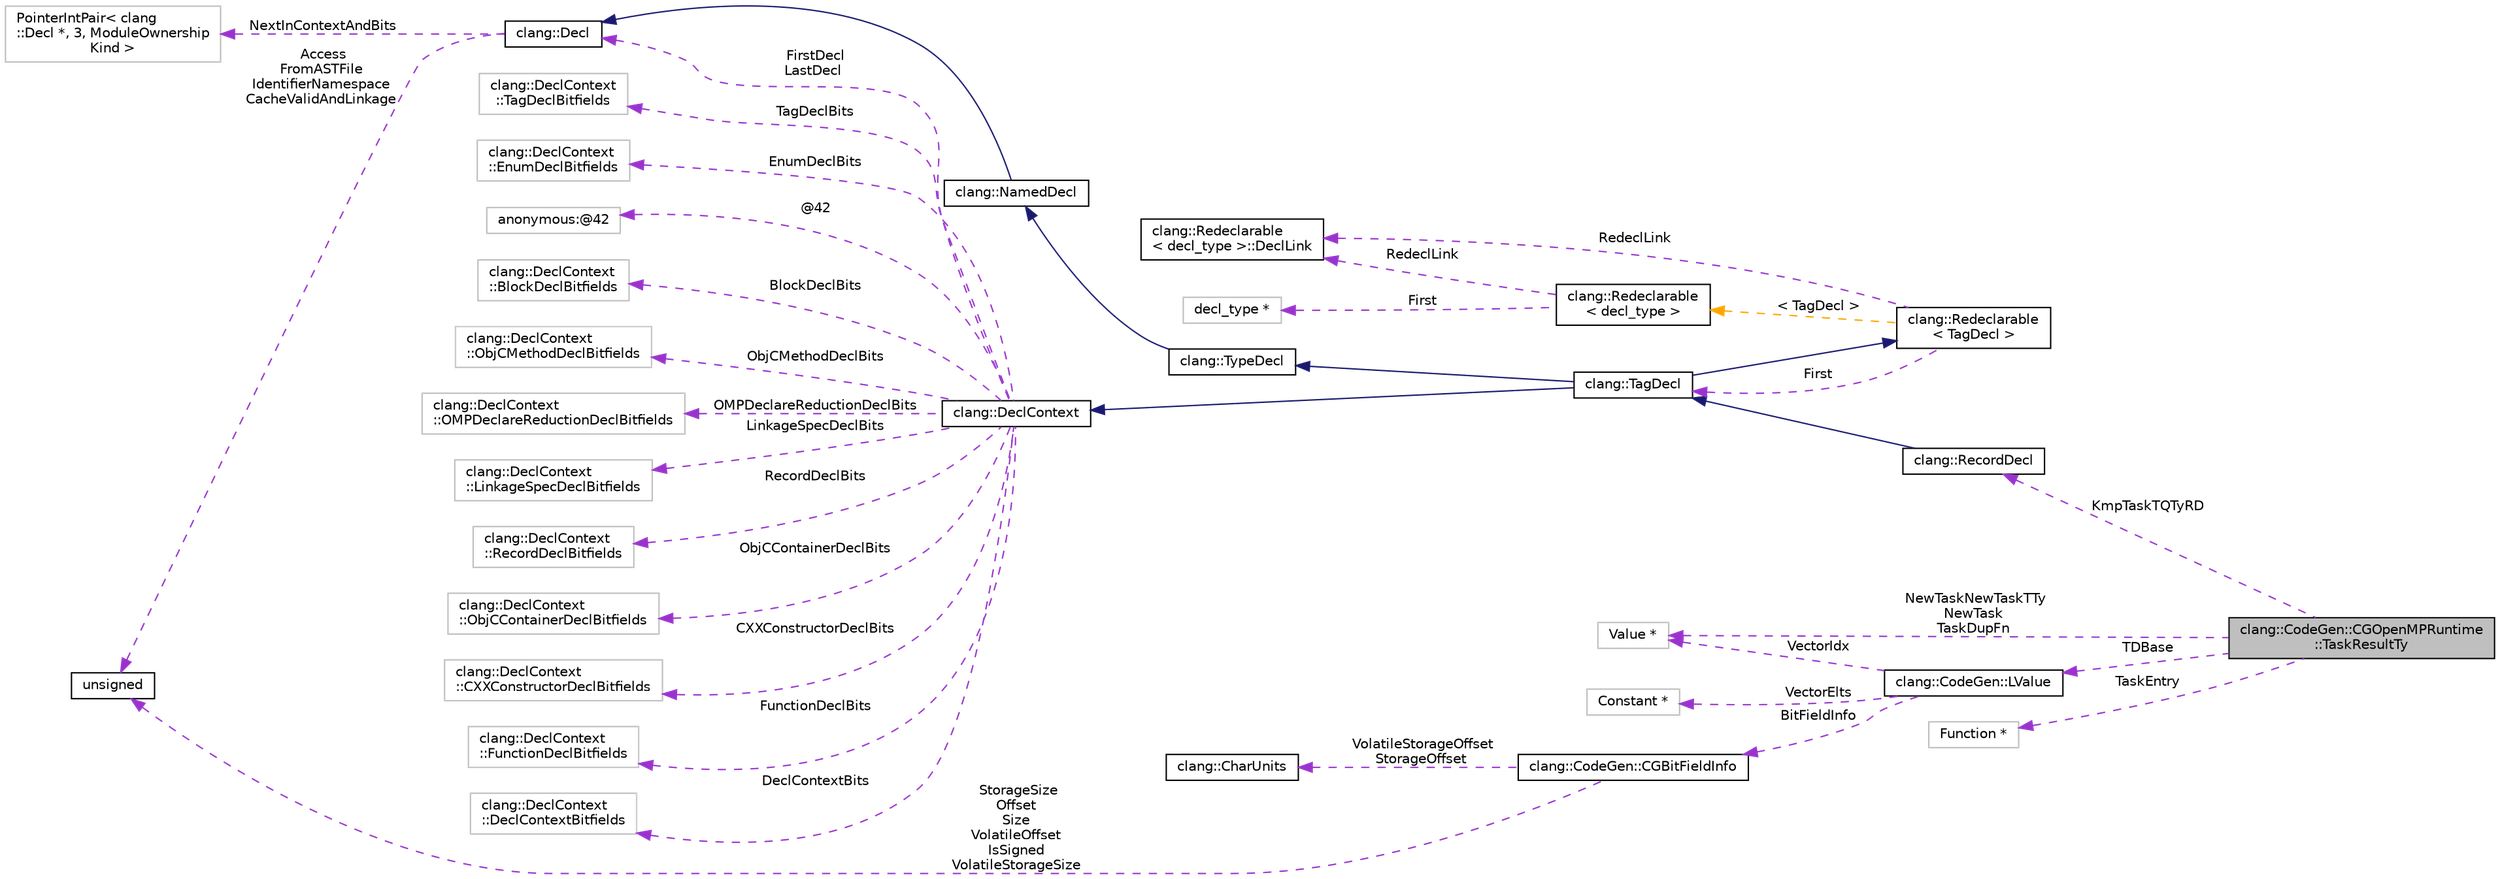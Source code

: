 digraph "clang::CodeGen::CGOpenMPRuntime::TaskResultTy"
{
 // LATEX_PDF_SIZE
  bgcolor="transparent";
  edge [fontname="Helvetica",fontsize="10",labelfontname="Helvetica",labelfontsize="10"];
  node [fontname="Helvetica",fontsize="10",shape=record];
  rankdir="LR";
  Node1 [label="clang::CodeGen::CGOpenMPRuntime\l::TaskResultTy",height=0.2,width=0.4,color="black", fillcolor="grey75", style="filled", fontcolor="black",tooltip=" "];
  Node2 -> Node1 [dir="back",color="darkorchid3",fontsize="10",style="dashed",label=" KmpTaskTQTyRD" ,fontname="Helvetica"];
  Node2 [label="clang::RecordDecl",height=0.2,width=0.4,color="black",URL="$classclang_1_1RecordDecl.html",tooltip="Represents a struct/union/class."];
  Node3 -> Node2 [dir="back",color="midnightblue",fontsize="10",style="solid",fontname="Helvetica"];
  Node3 [label="clang::TagDecl",height=0.2,width=0.4,color="black",URL="$classclang_1_1TagDecl.html",tooltip="Represents the declaration of a struct/union/class/enum."];
  Node4 -> Node3 [dir="back",color="midnightblue",fontsize="10",style="solid",fontname="Helvetica"];
  Node4 [label="clang::TypeDecl",height=0.2,width=0.4,color="black",URL="$classclang_1_1TypeDecl.html",tooltip="Represents a declaration of a type."];
  Node5 -> Node4 [dir="back",color="midnightblue",fontsize="10",style="solid",fontname="Helvetica"];
  Node5 [label="clang::NamedDecl",height=0.2,width=0.4,color="black",URL="$classclang_1_1NamedDecl.html",tooltip="This represents a decl that may have a name."];
  Node6 -> Node5 [dir="back",color="midnightblue",fontsize="10",style="solid",fontname="Helvetica"];
  Node6 [label="clang::Decl",height=0.2,width=0.4,color="black",URL="$classclang_1_1Decl.html",tooltip="Decl - This represents one declaration (or definition), e.g."];
  Node7 -> Node6 [dir="back",color="darkorchid3",fontsize="10",style="dashed",label=" NextInContextAndBits" ,fontname="Helvetica"];
  Node7 [label="PointerIntPair\< clang\l::Decl *, 3, ModuleOwnership\lKind \>",height=0.2,width=0.4,color="grey75",tooltip=" "];
  Node8 -> Node6 [dir="back",color="darkorchid3",fontsize="10",style="dashed",label=" Access\nFromASTFile\nIdentifierNamespace\nCacheValidAndLinkage" ,fontname="Helvetica"];
  Node8 [label="unsigned",height=0.2,width=0.4,color="black",URL="$classunsigned.html",tooltip=" "];
  Node9 -> Node3 [dir="back",color="midnightblue",fontsize="10",style="solid",fontname="Helvetica"];
  Node9 [label="clang::DeclContext",height=0.2,width=0.4,color="black",URL="$classclang_1_1DeclContext.html",tooltip="DeclContext - This is used only as base class of specific decl types that can act as declaration cont..."];
  Node10 -> Node9 [dir="back",color="darkorchid3",fontsize="10",style="dashed",label=" TagDeclBits" ,fontname="Helvetica"];
  Node10 [label="clang::DeclContext\l::TagDeclBitfields",height=0.2,width=0.4,color="grey75",tooltip="Stores the bits used by TagDecl."];
  Node11 -> Node9 [dir="back",color="darkorchid3",fontsize="10",style="dashed",label=" EnumDeclBits" ,fontname="Helvetica"];
  Node11 [label="clang::DeclContext\l::EnumDeclBitfields",height=0.2,width=0.4,color="grey75",tooltip="Stores the bits used by EnumDecl."];
  Node12 -> Node9 [dir="back",color="darkorchid3",fontsize="10",style="dashed",label=" @42" ,fontname="Helvetica"];
  Node12 [label="anonymous:@42",height=0.2,width=0.4,color="grey75",tooltip=" "];
  Node13 -> Node9 [dir="back",color="darkorchid3",fontsize="10",style="dashed",label=" BlockDeclBits" ,fontname="Helvetica"];
  Node13 [label="clang::DeclContext\l::BlockDeclBitfields",height=0.2,width=0.4,color="grey75",tooltip="Stores the bits used by BlockDecl."];
  Node14 -> Node9 [dir="back",color="darkorchid3",fontsize="10",style="dashed",label=" ObjCMethodDeclBits" ,fontname="Helvetica"];
  Node14 [label="clang::DeclContext\l::ObjCMethodDeclBitfields",height=0.2,width=0.4,color="grey75",tooltip="Stores the bits used by ObjCMethodDecl."];
  Node15 -> Node9 [dir="back",color="darkorchid3",fontsize="10",style="dashed",label=" OMPDeclareReductionDeclBits" ,fontname="Helvetica"];
  Node15 [label="clang::DeclContext\l::OMPDeclareReductionDeclBitfields",height=0.2,width=0.4,color="grey75",tooltip="Stores the bits used by OMPDeclareReductionDecl."];
  Node16 -> Node9 [dir="back",color="darkorchid3",fontsize="10",style="dashed",label=" LinkageSpecDeclBits" ,fontname="Helvetica"];
  Node16 [label="clang::DeclContext\l::LinkageSpecDeclBitfields",height=0.2,width=0.4,color="grey75",tooltip="Stores the bits used by LinkageSpecDecl."];
  Node17 -> Node9 [dir="back",color="darkorchid3",fontsize="10",style="dashed",label=" RecordDeclBits" ,fontname="Helvetica"];
  Node17 [label="clang::DeclContext\l::RecordDeclBitfields",height=0.2,width=0.4,color="grey75",tooltip="Stores the bits used by RecordDecl."];
  Node18 -> Node9 [dir="back",color="darkorchid3",fontsize="10",style="dashed",label=" ObjCContainerDeclBits" ,fontname="Helvetica"];
  Node18 [label="clang::DeclContext\l::ObjCContainerDeclBitfields",height=0.2,width=0.4,color="grey75",tooltip="Stores the bits used by ObjCContainerDecl."];
  Node19 -> Node9 [dir="back",color="darkorchid3",fontsize="10",style="dashed",label=" CXXConstructorDeclBits" ,fontname="Helvetica"];
  Node19 [label="clang::DeclContext\l::CXXConstructorDeclBitfields",height=0.2,width=0.4,color="grey75",tooltip="Stores the bits used by CXXConstructorDecl."];
  Node20 -> Node9 [dir="back",color="darkorchid3",fontsize="10",style="dashed",label=" FunctionDeclBits" ,fontname="Helvetica"];
  Node20 [label="clang::DeclContext\l::FunctionDeclBitfields",height=0.2,width=0.4,color="grey75",tooltip="Stores the bits used by FunctionDecl."];
  Node21 -> Node9 [dir="back",color="darkorchid3",fontsize="10",style="dashed",label=" DeclContextBits" ,fontname="Helvetica"];
  Node21 [label="clang::DeclContext\l::DeclContextBitfields",height=0.2,width=0.4,color="grey75",tooltip="Stores the bits used by DeclContext."];
  Node6 -> Node9 [dir="back",color="darkorchid3",fontsize="10",style="dashed",label=" FirstDecl\nLastDecl" ,fontname="Helvetica"];
  Node22 -> Node3 [dir="back",color="midnightblue",fontsize="10",style="solid",fontname="Helvetica"];
  Node22 [label="clang::Redeclarable\l\< TagDecl \>",height=0.2,width=0.4,color="black",URL="$classclang_1_1Redeclarable.html",tooltip=" "];
  Node3 -> Node22 [dir="back",color="darkorchid3",fontsize="10",style="dashed",label=" First" ,fontname="Helvetica"];
  Node23 -> Node22 [dir="back",color="darkorchid3",fontsize="10",style="dashed",label=" RedeclLink" ,fontname="Helvetica"];
  Node23 [label="clang::Redeclarable\l\< decl_type \>::DeclLink",height=0.2,width=0.4,color="black",URL="$classclang_1_1Redeclarable_1_1DeclLink.html",tooltip=" "];
  Node24 -> Node22 [dir="back",color="orange",fontsize="10",style="dashed",label=" \< TagDecl \>" ,fontname="Helvetica"];
  Node24 [label="clang::Redeclarable\l\< decl_type \>",height=0.2,width=0.4,color="black",URL="$classclang_1_1Redeclarable.html",tooltip="Provides common interface for the Decls that can be redeclared."];
  Node23 -> Node24 [dir="back",color="darkorchid3",fontsize="10",style="dashed",label=" RedeclLink" ,fontname="Helvetica"];
  Node25 -> Node24 [dir="back",color="darkorchid3",fontsize="10",style="dashed",label=" First" ,fontname="Helvetica"];
  Node25 [label="decl_type *",height=0.2,width=0.4,color="grey75",tooltip=" "];
  Node26 -> Node1 [dir="back",color="darkorchid3",fontsize="10",style="dashed",label=" TaskEntry" ,fontname="Helvetica"];
  Node26 [label="Function *",height=0.2,width=0.4,color="grey75",tooltip=" "];
  Node27 -> Node1 [dir="back",color="darkorchid3",fontsize="10",style="dashed",label=" NewTaskNewTaskTTy\nNewTask\nTaskDupFn" ,fontname="Helvetica"];
  Node27 [label="Value *",height=0.2,width=0.4,color="grey75",tooltip=" "];
  Node28 -> Node1 [dir="back",color="darkorchid3",fontsize="10",style="dashed",label=" TDBase" ,fontname="Helvetica"];
  Node28 [label="clang::CodeGen::LValue",height=0.2,width=0.4,color="black",URL="$classclang_1_1CodeGen_1_1LValue.html",tooltip="LValue - This represents an lvalue references."];
  Node29 -> Node28 [dir="back",color="darkorchid3",fontsize="10",style="dashed",label=" VectorElts" ,fontname="Helvetica"];
  Node29 [label="Constant *",height=0.2,width=0.4,color="grey75",tooltip=" "];
  Node27 -> Node28 [dir="back",color="darkorchid3",fontsize="10",style="dashed",label=" VectorIdx" ,fontname="Helvetica"];
  Node30 -> Node28 [dir="back",color="darkorchid3",fontsize="10",style="dashed",label=" BitFieldInfo" ,fontname="Helvetica"];
  Node30 [label="clang::CodeGen::CGBitFieldInfo",height=0.2,width=0.4,color="black",URL="$structclang_1_1CodeGen_1_1CGBitFieldInfo.html",tooltip="Structure with information about how a bitfield should be accessed."];
  Node31 -> Node30 [dir="back",color="darkorchid3",fontsize="10",style="dashed",label=" VolatileStorageOffset\nStorageOffset" ,fontname="Helvetica"];
  Node31 [label="clang::CharUnits",height=0.2,width=0.4,color="black",URL="$classclang_1_1CharUnits.html",tooltip="CharUnits - This is an opaque type for sizes expressed in character units."];
  Node8 -> Node30 [dir="back",color="darkorchid3",fontsize="10",style="dashed",label=" StorageSize\nOffset\nSize\nVolatileOffset\nIsSigned\nVolatileStorageSize" ,fontname="Helvetica"];
}
